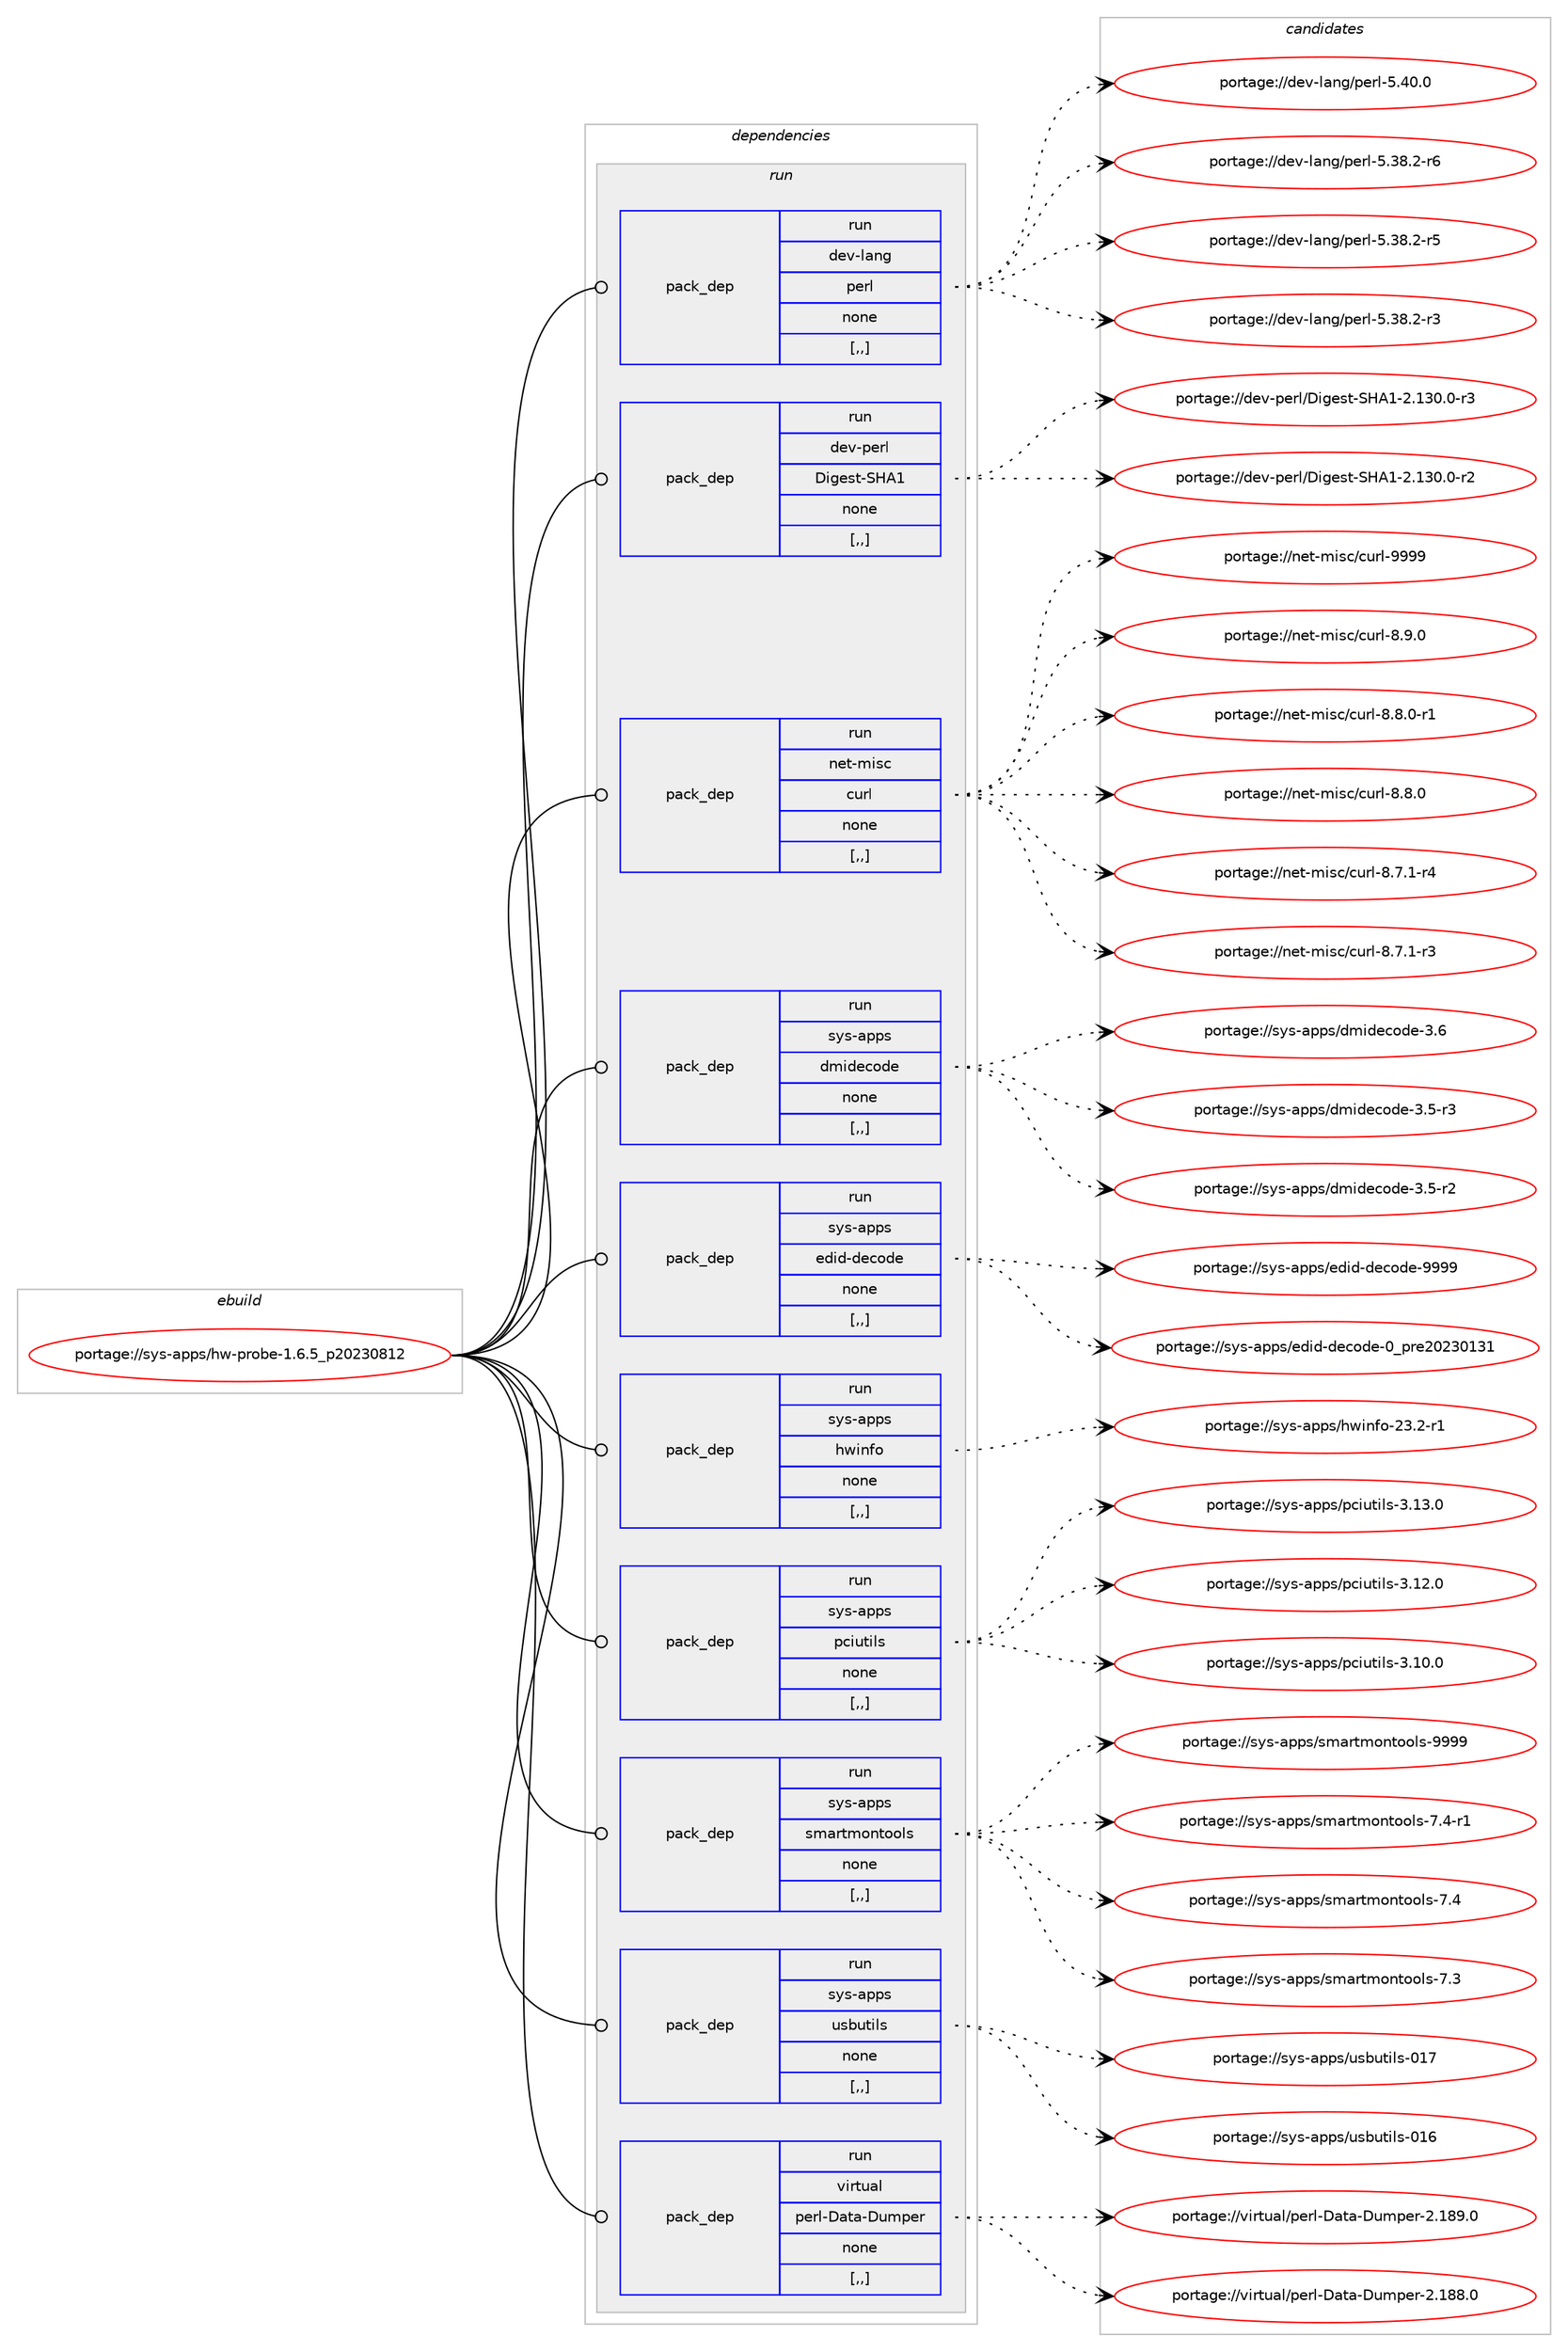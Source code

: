 digraph prolog {

# *************
# Graph options
# *************

newrank=true;
concentrate=true;
compound=true;
graph [rankdir=LR,fontname=Helvetica,fontsize=10,ranksep=1.5];#, ranksep=2.5, nodesep=0.2];
edge  [arrowhead=vee];
node  [fontname=Helvetica,fontsize=10];

# **********
# The ebuild
# **********

subgraph cluster_leftcol {
color=gray;
label=<<i>ebuild</i>>;
id [label="portage://sys-apps/hw-probe-1.6.5_p20230812", color=red, width=4, href="../sys-apps/hw-probe-1.6.5_p20230812.svg"];
}

# ****************
# The dependencies
# ****************

subgraph cluster_midcol {
color=gray;
label=<<i>dependencies</i>>;
subgraph cluster_compile {
fillcolor="#eeeeee";
style=filled;
label=<<i>compile</i>>;
}
subgraph cluster_compileandrun {
fillcolor="#eeeeee";
style=filled;
label=<<i>compile and run</i>>;
}
subgraph cluster_run {
fillcolor="#eeeeee";
style=filled;
label=<<i>run</i>>;
subgraph pack306533 {
dependency420558 [label=<<TABLE BORDER="0" CELLBORDER="1" CELLSPACING="0" CELLPADDING="4" WIDTH="220"><TR><TD ROWSPAN="6" CELLPADDING="30">pack_dep</TD></TR><TR><TD WIDTH="110">run</TD></TR><TR><TD>dev-lang</TD></TR><TR><TD>perl</TD></TR><TR><TD>none</TD></TR><TR><TD>[,,]</TD></TR></TABLE>>, shape=none, color=blue];
}
id:e -> dependency420558:w [weight=20,style="solid",arrowhead="odot"];
subgraph pack306534 {
dependency420559 [label=<<TABLE BORDER="0" CELLBORDER="1" CELLSPACING="0" CELLPADDING="4" WIDTH="220"><TR><TD ROWSPAN="6" CELLPADDING="30">pack_dep</TD></TR><TR><TD WIDTH="110">run</TD></TR><TR><TD>dev-perl</TD></TR><TR><TD>Digest-SHA1</TD></TR><TR><TD>none</TD></TR><TR><TD>[,,]</TD></TR></TABLE>>, shape=none, color=blue];
}
id:e -> dependency420559:w [weight=20,style="solid",arrowhead="odot"];
subgraph pack306535 {
dependency420560 [label=<<TABLE BORDER="0" CELLBORDER="1" CELLSPACING="0" CELLPADDING="4" WIDTH="220"><TR><TD ROWSPAN="6" CELLPADDING="30">pack_dep</TD></TR><TR><TD WIDTH="110">run</TD></TR><TR><TD>net-misc</TD></TR><TR><TD>curl</TD></TR><TR><TD>none</TD></TR><TR><TD>[,,]</TD></TR></TABLE>>, shape=none, color=blue];
}
id:e -> dependency420560:w [weight=20,style="solid",arrowhead="odot"];
subgraph pack306536 {
dependency420561 [label=<<TABLE BORDER="0" CELLBORDER="1" CELLSPACING="0" CELLPADDING="4" WIDTH="220"><TR><TD ROWSPAN="6" CELLPADDING="30">pack_dep</TD></TR><TR><TD WIDTH="110">run</TD></TR><TR><TD>sys-apps</TD></TR><TR><TD>dmidecode</TD></TR><TR><TD>none</TD></TR><TR><TD>[,,]</TD></TR></TABLE>>, shape=none, color=blue];
}
id:e -> dependency420561:w [weight=20,style="solid",arrowhead="odot"];
subgraph pack306537 {
dependency420562 [label=<<TABLE BORDER="0" CELLBORDER="1" CELLSPACING="0" CELLPADDING="4" WIDTH="220"><TR><TD ROWSPAN="6" CELLPADDING="30">pack_dep</TD></TR><TR><TD WIDTH="110">run</TD></TR><TR><TD>sys-apps</TD></TR><TR><TD>edid-decode</TD></TR><TR><TD>none</TD></TR><TR><TD>[,,]</TD></TR></TABLE>>, shape=none, color=blue];
}
id:e -> dependency420562:w [weight=20,style="solid",arrowhead="odot"];
subgraph pack306538 {
dependency420563 [label=<<TABLE BORDER="0" CELLBORDER="1" CELLSPACING="0" CELLPADDING="4" WIDTH="220"><TR><TD ROWSPAN="6" CELLPADDING="30">pack_dep</TD></TR><TR><TD WIDTH="110">run</TD></TR><TR><TD>sys-apps</TD></TR><TR><TD>hwinfo</TD></TR><TR><TD>none</TD></TR><TR><TD>[,,]</TD></TR></TABLE>>, shape=none, color=blue];
}
id:e -> dependency420563:w [weight=20,style="solid",arrowhead="odot"];
subgraph pack306539 {
dependency420564 [label=<<TABLE BORDER="0" CELLBORDER="1" CELLSPACING="0" CELLPADDING="4" WIDTH="220"><TR><TD ROWSPAN="6" CELLPADDING="30">pack_dep</TD></TR><TR><TD WIDTH="110">run</TD></TR><TR><TD>sys-apps</TD></TR><TR><TD>pciutils</TD></TR><TR><TD>none</TD></TR><TR><TD>[,,]</TD></TR></TABLE>>, shape=none, color=blue];
}
id:e -> dependency420564:w [weight=20,style="solid",arrowhead="odot"];
subgraph pack306540 {
dependency420565 [label=<<TABLE BORDER="0" CELLBORDER="1" CELLSPACING="0" CELLPADDING="4" WIDTH="220"><TR><TD ROWSPAN="6" CELLPADDING="30">pack_dep</TD></TR><TR><TD WIDTH="110">run</TD></TR><TR><TD>sys-apps</TD></TR><TR><TD>smartmontools</TD></TR><TR><TD>none</TD></TR><TR><TD>[,,]</TD></TR></TABLE>>, shape=none, color=blue];
}
id:e -> dependency420565:w [weight=20,style="solid",arrowhead="odot"];
subgraph pack306541 {
dependency420566 [label=<<TABLE BORDER="0" CELLBORDER="1" CELLSPACING="0" CELLPADDING="4" WIDTH="220"><TR><TD ROWSPAN="6" CELLPADDING="30">pack_dep</TD></TR><TR><TD WIDTH="110">run</TD></TR><TR><TD>sys-apps</TD></TR><TR><TD>usbutils</TD></TR><TR><TD>none</TD></TR><TR><TD>[,,]</TD></TR></TABLE>>, shape=none, color=blue];
}
id:e -> dependency420566:w [weight=20,style="solid",arrowhead="odot"];
subgraph pack306542 {
dependency420567 [label=<<TABLE BORDER="0" CELLBORDER="1" CELLSPACING="0" CELLPADDING="4" WIDTH="220"><TR><TD ROWSPAN="6" CELLPADDING="30">pack_dep</TD></TR><TR><TD WIDTH="110">run</TD></TR><TR><TD>virtual</TD></TR><TR><TD>perl-Data-Dumper</TD></TR><TR><TD>none</TD></TR><TR><TD>[,,]</TD></TR></TABLE>>, shape=none, color=blue];
}
id:e -> dependency420567:w [weight=20,style="solid",arrowhead="odot"];
}
}

# **************
# The candidates
# **************

subgraph cluster_choices {
rank=same;
color=gray;
label=<<i>candidates</i>>;

subgraph choice306533 {
color=black;
nodesep=1;
choice10010111845108971101034711210111410845534652484648 [label="portage://dev-lang/perl-5.40.0", color=red, width=4,href="../dev-lang/perl-5.40.0.svg"];
choice100101118451089711010347112101114108455346515646504511454 [label="portage://dev-lang/perl-5.38.2-r6", color=red, width=4,href="../dev-lang/perl-5.38.2-r6.svg"];
choice100101118451089711010347112101114108455346515646504511453 [label="portage://dev-lang/perl-5.38.2-r5", color=red, width=4,href="../dev-lang/perl-5.38.2-r5.svg"];
choice100101118451089711010347112101114108455346515646504511451 [label="portage://dev-lang/perl-5.38.2-r3", color=red, width=4,href="../dev-lang/perl-5.38.2-r3.svg"];
dependency420558:e -> choice10010111845108971101034711210111410845534652484648:w [style=dotted,weight="100"];
dependency420558:e -> choice100101118451089711010347112101114108455346515646504511454:w [style=dotted,weight="100"];
dependency420558:e -> choice100101118451089711010347112101114108455346515646504511453:w [style=dotted,weight="100"];
dependency420558:e -> choice100101118451089711010347112101114108455346515646504511451:w [style=dotted,weight="100"];
}
subgraph choice306534 {
color=black;
nodesep=1;
choice100101118451121011141084768105103101115116458372654945504649514846484511451 [label="portage://dev-perl/Digest-SHA1-2.130.0-r3", color=red, width=4,href="../dev-perl/Digest-SHA1-2.130.0-r3.svg"];
choice100101118451121011141084768105103101115116458372654945504649514846484511450 [label="portage://dev-perl/Digest-SHA1-2.130.0-r2", color=red, width=4,href="../dev-perl/Digest-SHA1-2.130.0-r2.svg"];
dependency420559:e -> choice100101118451121011141084768105103101115116458372654945504649514846484511451:w [style=dotted,weight="100"];
dependency420559:e -> choice100101118451121011141084768105103101115116458372654945504649514846484511450:w [style=dotted,weight="100"];
}
subgraph choice306535 {
color=black;
nodesep=1;
choice110101116451091051159947991171141084557575757 [label="portage://net-misc/curl-9999", color=red, width=4,href="../net-misc/curl-9999.svg"];
choice11010111645109105115994799117114108455646574648 [label="portage://net-misc/curl-8.9.0", color=red, width=4,href="../net-misc/curl-8.9.0.svg"];
choice110101116451091051159947991171141084556465646484511449 [label="portage://net-misc/curl-8.8.0-r1", color=red, width=4,href="../net-misc/curl-8.8.0-r1.svg"];
choice11010111645109105115994799117114108455646564648 [label="portage://net-misc/curl-8.8.0", color=red, width=4,href="../net-misc/curl-8.8.0.svg"];
choice110101116451091051159947991171141084556465546494511452 [label="portage://net-misc/curl-8.7.1-r4", color=red, width=4,href="../net-misc/curl-8.7.1-r4.svg"];
choice110101116451091051159947991171141084556465546494511451 [label="portage://net-misc/curl-8.7.1-r3", color=red, width=4,href="../net-misc/curl-8.7.1-r3.svg"];
dependency420560:e -> choice110101116451091051159947991171141084557575757:w [style=dotted,weight="100"];
dependency420560:e -> choice11010111645109105115994799117114108455646574648:w [style=dotted,weight="100"];
dependency420560:e -> choice110101116451091051159947991171141084556465646484511449:w [style=dotted,weight="100"];
dependency420560:e -> choice11010111645109105115994799117114108455646564648:w [style=dotted,weight="100"];
dependency420560:e -> choice110101116451091051159947991171141084556465546494511452:w [style=dotted,weight="100"];
dependency420560:e -> choice110101116451091051159947991171141084556465546494511451:w [style=dotted,weight="100"];
}
subgraph choice306536 {
color=black;
nodesep=1;
choice1151211154597112112115471001091051001019911110010145514654 [label="portage://sys-apps/dmidecode-3.6", color=red, width=4,href="../sys-apps/dmidecode-3.6.svg"];
choice11512111545971121121154710010910510010199111100101455146534511451 [label="portage://sys-apps/dmidecode-3.5-r3", color=red, width=4,href="../sys-apps/dmidecode-3.5-r3.svg"];
choice11512111545971121121154710010910510010199111100101455146534511450 [label="portage://sys-apps/dmidecode-3.5-r2", color=red, width=4,href="../sys-apps/dmidecode-3.5-r2.svg"];
dependency420561:e -> choice1151211154597112112115471001091051001019911110010145514654:w [style=dotted,weight="100"];
dependency420561:e -> choice11512111545971121121154710010910510010199111100101455146534511451:w [style=dotted,weight="100"];
dependency420561:e -> choice11512111545971121121154710010910510010199111100101455146534511450:w [style=dotted,weight="100"];
}
subgraph choice306537 {
color=black;
nodesep=1;
choice11512111545971121121154710110010510045100101991111001014557575757 [label="portage://sys-apps/edid-decode-9999", color=red, width=4,href="../sys-apps/edid-decode-9999.svg"];
choice11512111545971121121154710110010510045100101991111001014548951121141015048505148495149 [label="portage://sys-apps/edid-decode-0_pre20230131", color=red, width=4,href="../sys-apps/edid-decode-0_pre20230131.svg"];
dependency420562:e -> choice11512111545971121121154710110010510045100101991111001014557575757:w [style=dotted,weight="100"];
dependency420562:e -> choice11512111545971121121154710110010510045100101991111001014548951121141015048505148495149:w [style=dotted,weight="100"];
}
subgraph choice306538 {
color=black;
nodesep=1;
choice11512111545971121121154710411910511010211145505146504511449 [label="portage://sys-apps/hwinfo-23.2-r1", color=red, width=4,href="../sys-apps/hwinfo-23.2-r1.svg"];
dependency420563:e -> choice11512111545971121121154710411910511010211145505146504511449:w [style=dotted,weight="100"];
}
subgraph choice306539 {
color=black;
nodesep=1;
choice1151211154597112112115471129910511711610510811545514649514648 [label="portage://sys-apps/pciutils-3.13.0", color=red, width=4,href="../sys-apps/pciutils-3.13.0.svg"];
choice1151211154597112112115471129910511711610510811545514649504648 [label="portage://sys-apps/pciutils-3.12.0", color=red, width=4,href="../sys-apps/pciutils-3.12.0.svg"];
choice1151211154597112112115471129910511711610510811545514649484648 [label="portage://sys-apps/pciutils-3.10.0", color=red, width=4,href="../sys-apps/pciutils-3.10.0.svg"];
dependency420564:e -> choice1151211154597112112115471129910511711610510811545514649514648:w [style=dotted,weight="100"];
dependency420564:e -> choice1151211154597112112115471129910511711610510811545514649504648:w [style=dotted,weight="100"];
dependency420564:e -> choice1151211154597112112115471129910511711610510811545514649484648:w [style=dotted,weight="100"];
}
subgraph choice306540 {
color=black;
nodesep=1;
choice115121115459711211211547115109971141161091111101161111111081154557575757 [label="portage://sys-apps/smartmontools-9999", color=red, width=4,href="../sys-apps/smartmontools-9999.svg"];
choice11512111545971121121154711510997114116109111110116111111108115455546524511449 [label="portage://sys-apps/smartmontools-7.4-r1", color=red, width=4,href="../sys-apps/smartmontools-7.4-r1.svg"];
choice1151211154597112112115471151099711411610911111011611111110811545554652 [label="portage://sys-apps/smartmontools-7.4", color=red, width=4,href="../sys-apps/smartmontools-7.4.svg"];
choice1151211154597112112115471151099711411610911111011611111110811545554651 [label="portage://sys-apps/smartmontools-7.3", color=red, width=4,href="../sys-apps/smartmontools-7.3.svg"];
dependency420565:e -> choice115121115459711211211547115109971141161091111101161111111081154557575757:w [style=dotted,weight="100"];
dependency420565:e -> choice11512111545971121121154711510997114116109111110116111111108115455546524511449:w [style=dotted,weight="100"];
dependency420565:e -> choice1151211154597112112115471151099711411610911111011611111110811545554652:w [style=dotted,weight="100"];
dependency420565:e -> choice1151211154597112112115471151099711411610911111011611111110811545554651:w [style=dotted,weight="100"];
}
subgraph choice306541 {
color=black;
nodesep=1;
choice1151211154597112112115471171159811711610510811545484955 [label="portage://sys-apps/usbutils-017", color=red, width=4,href="../sys-apps/usbutils-017.svg"];
choice1151211154597112112115471171159811711610510811545484954 [label="portage://sys-apps/usbutils-016", color=red, width=4,href="../sys-apps/usbutils-016.svg"];
dependency420566:e -> choice1151211154597112112115471171159811711610510811545484955:w [style=dotted,weight="100"];
dependency420566:e -> choice1151211154597112112115471171159811711610510811545484954:w [style=dotted,weight="100"];
}
subgraph choice306542 {
color=black;
nodesep=1;
choice11810511411611797108471121011141084568971169745681171091121011144550464956574648 [label="portage://virtual/perl-Data-Dumper-2.189.0", color=red, width=4,href="../virtual/perl-Data-Dumper-2.189.0.svg"];
choice11810511411611797108471121011141084568971169745681171091121011144550464956564648 [label="portage://virtual/perl-Data-Dumper-2.188.0", color=red, width=4,href="../virtual/perl-Data-Dumper-2.188.0.svg"];
dependency420567:e -> choice11810511411611797108471121011141084568971169745681171091121011144550464956574648:w [style=dotted,weight="100"];
dependency420567:e -> choice11810511411611797108471121011141084568971169745681171091121011144550464956564648:w [style=dotted,weight="100"];
}
}

}
